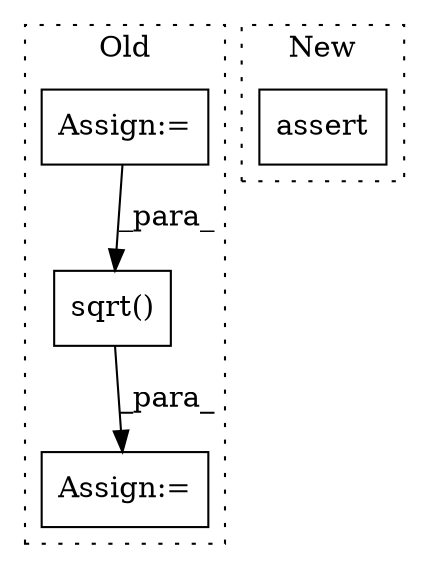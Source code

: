digraph G {
subgraph cluster0 {
1 [label="sqrt()" a="75" s="2592,2611" l="10,1" shape="box"];
3 [label="Assign:=" a="68" s="2579" l="3" shape="box"];
4 [label="Assign:=" a="68" s="2472" l="3" shape="box"];
label = "Old";
style="dotted";
}
subgraph cluster1 {
2 [label="assert" a="65" s="3755" l="7" shape="box"];
label = "New";
style="dotted";
}
1 -> 3 [label="_para_"];
4 -> 1 [label="_para_"];
}